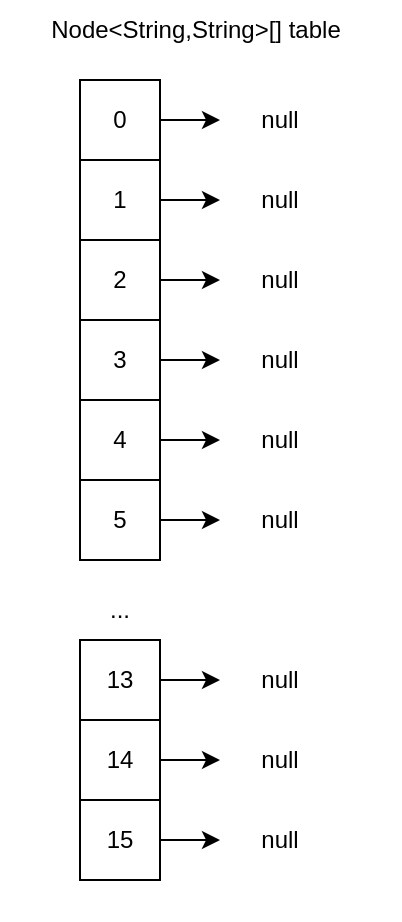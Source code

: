 <mxfile version="15.7.3" type="device"><diagram id="Nvndok4tafGtLgU46v9d" name="Page-1"><mxGraphModel dx="1106" dy="920" grid="1" gridSize="10" guides="1" tooltips="1" connect="1" arrows="1" fold="1" page="1" pageScale="1" pageWidth="827" pageHeight="1169" math="0" shadow="0"><root><mxCell id="0"/><mxCell id="1" parent="0"/><mxCell id="Ldy0dOYnpSdheRicfwM3-33" value="" style="rounded=0;whiteSpace=wrap;html=1;strokeColor=none;" vertex="1" parent="1"><mxGeometry x="290" y="40" width="190" height="460" as="geometry"/></mxCell><mxCell id="Ldy0dOYnpSdheRicfwM3-13" style="edgeStyle=orthogonalEdgeStyle;rounded=0;orthogonalLoop=1;jettySize=auto;html=1;exitX=1;exitY=0.5;exitDx=0;exitDy=0;" edge="1" parent="1" source="Ldy0dOYnpSdheRicfwM3-1" target="Ldy0dOYnpSdheRicfwM3-12"><mxGeometry relative="1" as="geometry"/></mxCell><mxCell id="Ldy0dOYnpSdheRicfwM3-1" value="0" style="rounded=0;whiteSpace=wrap;html=1;" vertex="1" parent="1"><mxGeometry x="320" y="80" width="40" height="40" as="geometry"/></mxCell><mxCell id="Ldy0dOYnpSdheRicfwM3-22" style="edgeStyle=orthogonalEdgeStyle;rounded=0;orthogonalLoop=1;jettySize=auto;html=1;exitX=1;exitY=0.5;exitDx=0;exitDy=0;" edge="1" parent="1" source="Ldy0dOYnpSdheRicfwM3-2" target="Ldy0dOYnpSdheRicfwM3-14"><mxGeometry relative="1" as="geometry"/></mxCell><mxCell id="Ldy0dOYnpSdheRicfwM3-2" value="1" style="rounded=0;whiteSpace=wrap;html=1;" vertex="1" parent="1"><mxGeometry x="320" y="120" width="40" height="40" as="geometry"/></mxCell><mxCell id="Ldy0dOYnpSdheRicfwM3-23" style="edgeStyle=orthogonalEdgeStyle;rounded=0;orthogonalLoop=1;jettySize=auto;html=1;exitX=1;exitY=0.5;exitDx=0;exitDy=0;" edge="1" parent="1" source="Ldy0dOYnpSdheRicfwM3-3" target="Ldy0dOYnpSdheRicfwM3-15"><mxGeometry relative="1" as="geometry"/></mxCell><mxCell id="Ldy0dOYnpSdheRicfwM3-3" value="2" style="rounded=0;whiteSpace=wrap;html=1;" vertex="1" parent="1"><mxGeometry x="320" y="160" width="40" height="40" as="geometry"/></mxCell><mxCell id="Ldy0dOYnpSdheRicfwM3-24" style="edgeStyle=orthogonalEdgeStyle;rounded=0;orthogonalLoop=1;jettySize=auto;html=1;exitX=1;exitY=0.5;exitDx=0;exitDy=0;" edge="1" parent="1" source="Ldy0dOYnpSdheRicfwM3-4" target="Ldy0dOYnpSdheRicfwM3-16"><mxGeometry relative="1" as="geometry"/></mxCell><mxCell id="Ldy0dOYnpSdheRicfwM3-4" value="3" style="rounded=0;whiteSpace=wrap;html=1;" vertex="1" parent="1"><mxGeometry x="320" y="200" width="40" height="40" as="geometry"/></mxCell><mxCell id="Ldy0dOYnpSdheRicfwM3-25" style="edgeStyle=orthogonalEdgeStyle;rounded=0;orthogonalLoop=1;jettySize=auto;html=1;exitX=1;exitY=0.5;exitDx=0;exitDy=0;" edge="1" parent="1" source="Ldy0dOYnpSdheRicfwM3-5" target="Ldy0dOYnpSdheRicfwM3-17"><mxGeometry relative="1" as="geometry"/></mxCell><mxCell id="Ldy0dOYnpSdheRicfwM3-5" value="4" style="rounded=0;whiteSpace=wrap;html=1;" vertex="1" parent="1"><mxGeometry x="320" y="240" width="40" height="40" as="geometry"/></mxCell><mxCell id="Ldy0dOYnpSdheRicfwM3-26" style="edgeStyle=orthogonalEdgeStyle;rounded=0;orthogonalLoop=1;jettySize=auto;html=1;exitX=1;exitY=0.5;exitDx=0;exitDy=0;" edge="1" parent="1" source="Ldy0dOYnpSdheRicfwM3-6" target="Ldy0dOYnpSdheRicfwM3-18"><mxGeometry relative="1" as="geometry"/></mxCell><mxCell id="Ldy0dOYnpSdheRicfwM3-6" value="5" style="rounded=0;whiteSpace=wrap;html=1;" vertex="1" parent="1"><mxGeometry x="320" y="280" width="40" height="40" as="geometry"/></mxCell><mxCell id="Ldy0dOYnpSdheRicfwM3-27" style="edgeStyle=orthogonalEdgeStyle;rounded=0;orthogonalLoop=1;jettySize=auto;html=1;exitX=1;exitY=0.5;exitDx=0;exitDy=0;" edge="1" parent="1" source="Ldy0dOYnpSdheRicfwM3-7" target="Ldy0dOYnpSdheRicfwM3-19"><mxGeometry relative="1" as="geometry"/></mxCell><mxCell id="Ldy0dOYnpSdheRicfwM3-7" value="13" style="rounded=0;whiteSpace=wrap;html=1;" vertex="1" parent="1"><mxGeometry x="320" y="360" width="40" height="40" as="geometry"/></mxCell><mxCell id="Ldy0dOYnpSdheRicfwM3-30" style="edgeStyle=orthogonalEdgeStyle;rounded=0;orthogonalLoop=1;jettySize=auto;html=1;exitX=1;exitY=0.5;exitDx=0;exitDy=0;entryX=0;entryY=0.5;entryDx=0;entryDy=0;" edge="1" parent="1" source="Ldy0dOYnpSdheRicfwM3-8" target="Ldy0dOYnpSdheRicfwM3-20"><mxGeometry relative="1" as="geometry"/></mxCell><mxCell id="Ldy0dOYnpSdheRicfwM3-8" value="14" style="rounded=0;whiteSpace=wrap;html=1;" vertex="1" parent="1"><mxGeometry x="320" y="400" width="40" height="40" as="geometry"/></mxCell><mxCell id="Ldy0dOYnpSdheRicfwM3-31" style="edgeStyle=orthogonalEdgeStyle;rounded=0;orthogonalLoop=1;jettySize=auto;html=1;exitX=1;exitY=0.5;exitDx=0;exitDy=0;entryX=0;entryY=0.5;entryDx=0;entryDy=0;" edge="1" parent="1" source="Ldy0dOYnpSdheRicfwM3-9" target="Ldy0dOYnpSdheRicfwM3-21"><mxGeometry relative="1" as="geometry"/></mxCell><mxCell id="Ldy0dOYnpSdheRicfwM3-9" value="15" style="rounded=0;whiteSpace=wrap;html=1;" vertex="1" parent="1"><mxGeometry x="320" y="440" width="40" height="40" as="geometry"/></mxCell><mxCell id="Ldy0dOYnpSdheRicfwM3-10" value="..." style="text;html=1;strokeColor=none;fillColor=none;align=center;verticalAlign=middle;whiteSpace=wrap;rounded=0;" vertex="1" parent="1"><mxGeometry x="310" y="330" width="60" height="30" as="geometry"/></mxCell><mxCell id="Ldy0dOYnpSdheRicfwM3-11" value="Node&amp;lt;String,String&amp;gt;[] table" style="text;html=1;strokeColor=none;fillColor=none;align=center;verticalAlign=middle;whiteSpace=wrap;rounded=0;" vertex="1" parent="1"><mxGeometry x="280" y="40" width="196" height="30" as="geometry"/></mxCell><mxCell id="Ldy0dOYnpSdheRicfwM3-12" value="null" style="text;html=1;strokeColor=none;fillColor=none;align=center;verticalAlign=middle;whiteSpace=wrap;rounded=0;" vertex="1" parent="1"><mxGeometry x="390" y="85" width="60" height="30" as="geometry"/></mxCell><mxCell id="Ldy0dOYnpSdheRicfwM3-14" value="null" style="text;html=1;strokeColor=none;fillColor=none;align=center;verticalAlign=middle;whiteSpace=wrap;rounded=0;" vertex="1" parent="1"><mxGeometry x="390" y="125" width="60" height="30" as="geometry"/></mxCell><mxCell id="Ldy0dOYnpSdheRicfwM3-15" value="null" style="text;html=1;strokeColor=none;fillColor=none;align=center;verticalAlign=middle;whiteSpace=wrap;rounded=0;" vertex="1" parent="1"><mxGeometry x="390" y="165" width="60" height="30" as="geometry"/></mxCell><mxCell id="Ldy0dOYnpSdheRicfwM3-16" value="null" style="text;html=1;strokeColor=none;fillColor=none;align=center;verticalAlign=middle;whiteSpace=wrap;rounded=0;" vertex="1" parent="1"><mxGeometry x="390" y="205" width="60" height="30" as="geometry"/></mxCell><mxCell id="Ldy0dOYnpSdheRicfwM3-17" value="null" style="text;html=1;strokeColor=none;fillColor=none;align=center;verticalAlign=middle;whiteSpace=wrap;rounded=0;" vertex="1" parent="1"><mxGeometry x="390" y="245" width="60" height="30" as="geometry"/></mxCell><mxCell id="Ldy0dOYnpSdheRicfwM3-18" value="null" style="text;html=1;strokeColor=none;fillColor=none;align=center;verticalAlign=middle;whiteSpace=wrap;rounded=0;" vertex="1" parent="1"><mxGeometry x="390" y="285" width="60" height="30" as="geometry"/></mxCell><mxCell id="Ldy0dOYnpSdheRicfwM3-19" value="null" style="text;html=1;strokeColor=none;fillColor=none;align=center;verticalAlign=middle;whiteSpace=wrap;rounded=0;" vertex="1" parent="1"><mxGeometry x="390" y="365" width="60" height="30" as="geometry"/></mxCell><mxCell id="Ldy0dOYnpSdheRicfwM3-20" value="null" style="text;html=1;strokeColor=none;fillColor=none;align=center;verticalAlign=middle;whiteSpace=wrap;rounded=0;" vertex="1" parent="1"><mxGeometry x="390" y="405" width="60" height="30" as="geometry"/></mxCell><mxCell id="Ldy0dOYnpSdheRicfwM3-21" value="null" style="text;html=1;strokeColor=none;fillColor=none;align=center;verticalAlign=middle;whiteSpace=wrap;rounded=0;" vertex="1" parent="1"><mxGeometry x="390" y="445" width="60" height="30" as="geometry"/></mxCell></root></mxGraphModel></diagram></mxfile>